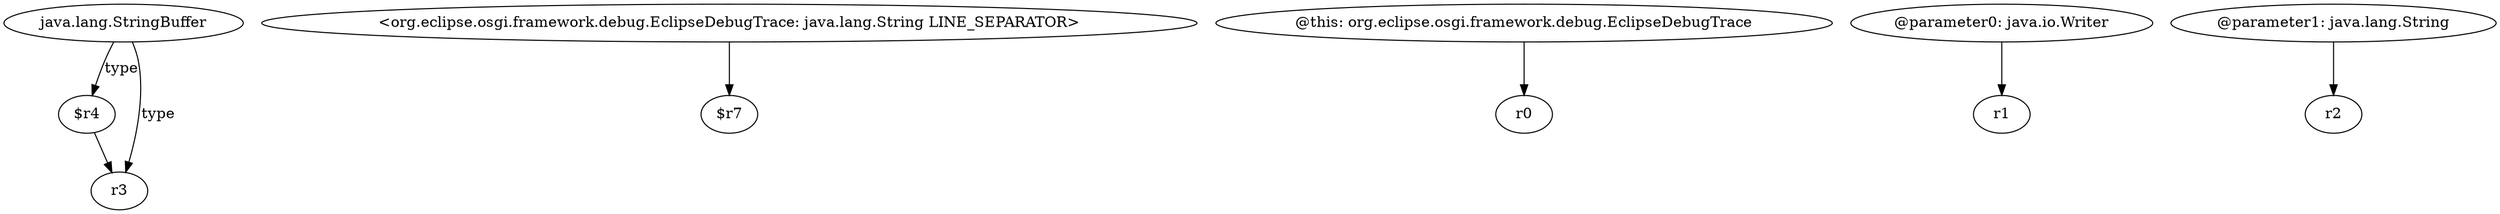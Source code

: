 digraph g {
0[label="$r4"]
1[label="r3"]
0->1[label=""]
2[label="<org.eclipse.osgi.framework.debug.EclipseDebugTrace: java.lang.String LINE_SEPARATOR>"]
3[label="$r7"]
2->3[label=""]
4[label="java.lang.StringBuffer"]
4->1[label="type"]
5[label="@this: org.eclipse.osgi.framework.debug.EclipseDebugTrace"]
6[label="r0"]
5->6[label=""]
7[label="@parameter0: java.io.Writer"]
8[label="r1"]
7->8[label=""]
9[label="@parameter1: java.lang.String"]
10[label="r2"]
9->10[label=""]
4->0[label="type"]
}